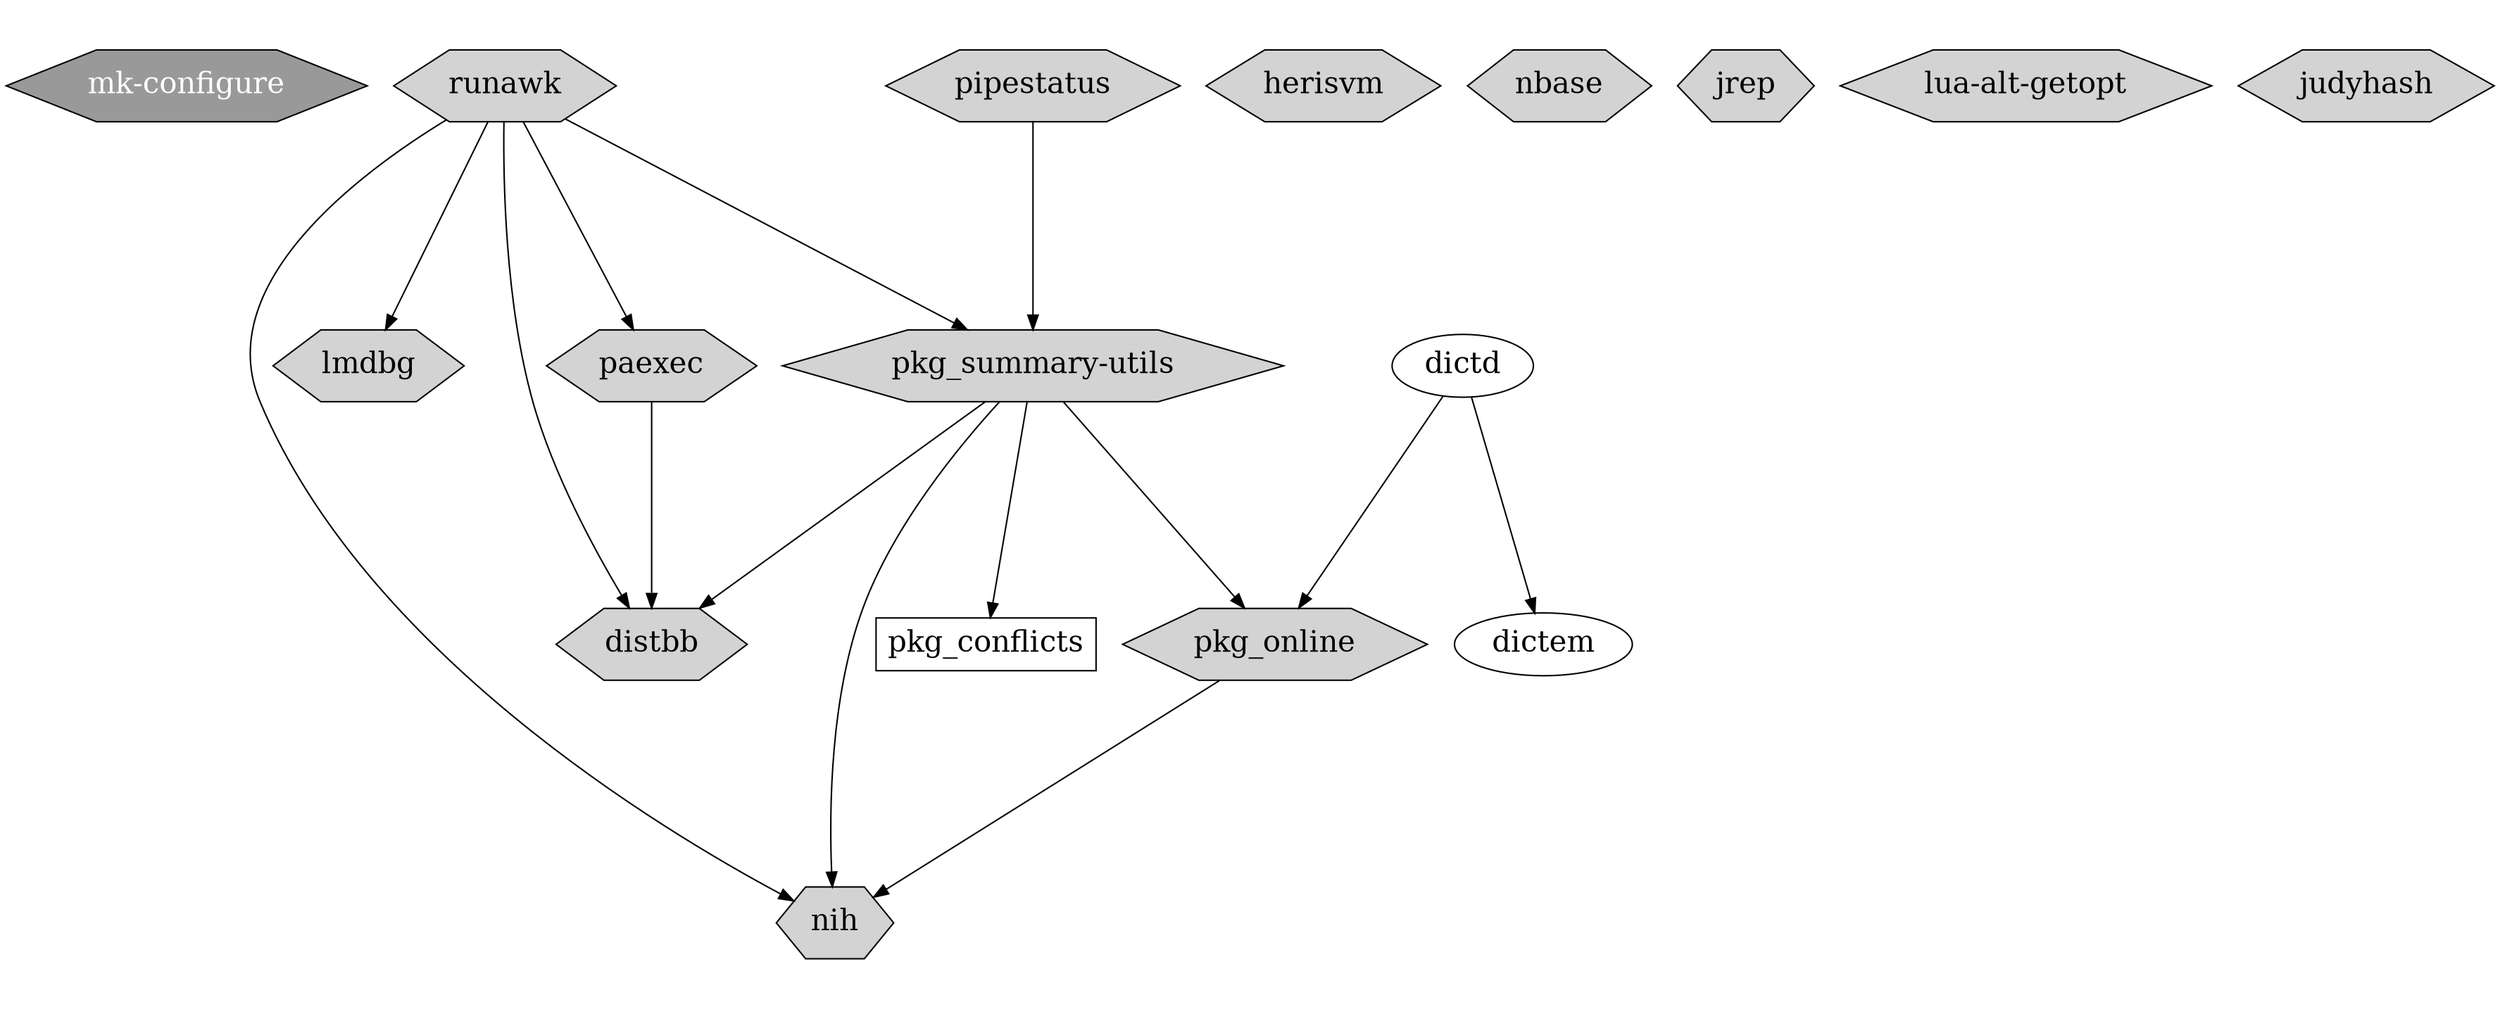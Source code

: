 digraph FSA {
 graph [ ratio=compress layout=dot rankdir=UB ratio=0.4 ];

 node [ shape = hexagon style=filled fontsize=20 ];

   "mk-configure" [ fillcolor = grey60, fontcolor = white ];
   "lmdbg";
   "paexec";
   "distbb";
   "pkg_online";
   "runawk";
   "pkg_summary-utils";
   "nih";
   "pipestatus";
   "herisvm";
   "nbase";
   "jrep";

 node [ shape = oval style=solid ];

   "dictd";
   "dictem";

 node [ shape = box ];

   "runawk"            -> "pkg_summary-utils";
   "runawk"            -> "lmdbg";
   "runawk"            -> "paexec";
   "runawk"            -> "distbb";
   "runawk"            -> "nih";
   "pkg_summary-utils" -> "distbb";
   "paexec"            -> "distbb";
   "dictd"             -> "dictem";
   "pkg_summary-utils" -> "pkg_online";
   "pkg_summary-utils" -> "pkg_conflicts";
   "pkg_summary-utils" -> "nih";
   "pkg_online"        -> "nih";

   "pkg_summary-utils";
   "pkg_conflicts";

 node [ shape = oval style=solid ];

   "dictd" -> "pkg_online";
   "pipestatus" -> "pkg_summary-utils";

 node [ shape = hexagon style=filled fontsize=20 ];
   "lua-alt-getopt";
   "judyhash";

 node [ shape = hexagon style=filled fontsize=20 ];
   "herisvm";
   "nbase";
   "jrep";

}

digraph FSA {
 graph [ ratio=compress layout=dot rankdir=UB ratio=0.4 ];

}

digraph FSA {
 graph [ ratio=compress layout=dot rankdir=UB ratio=0.4 ];

}

